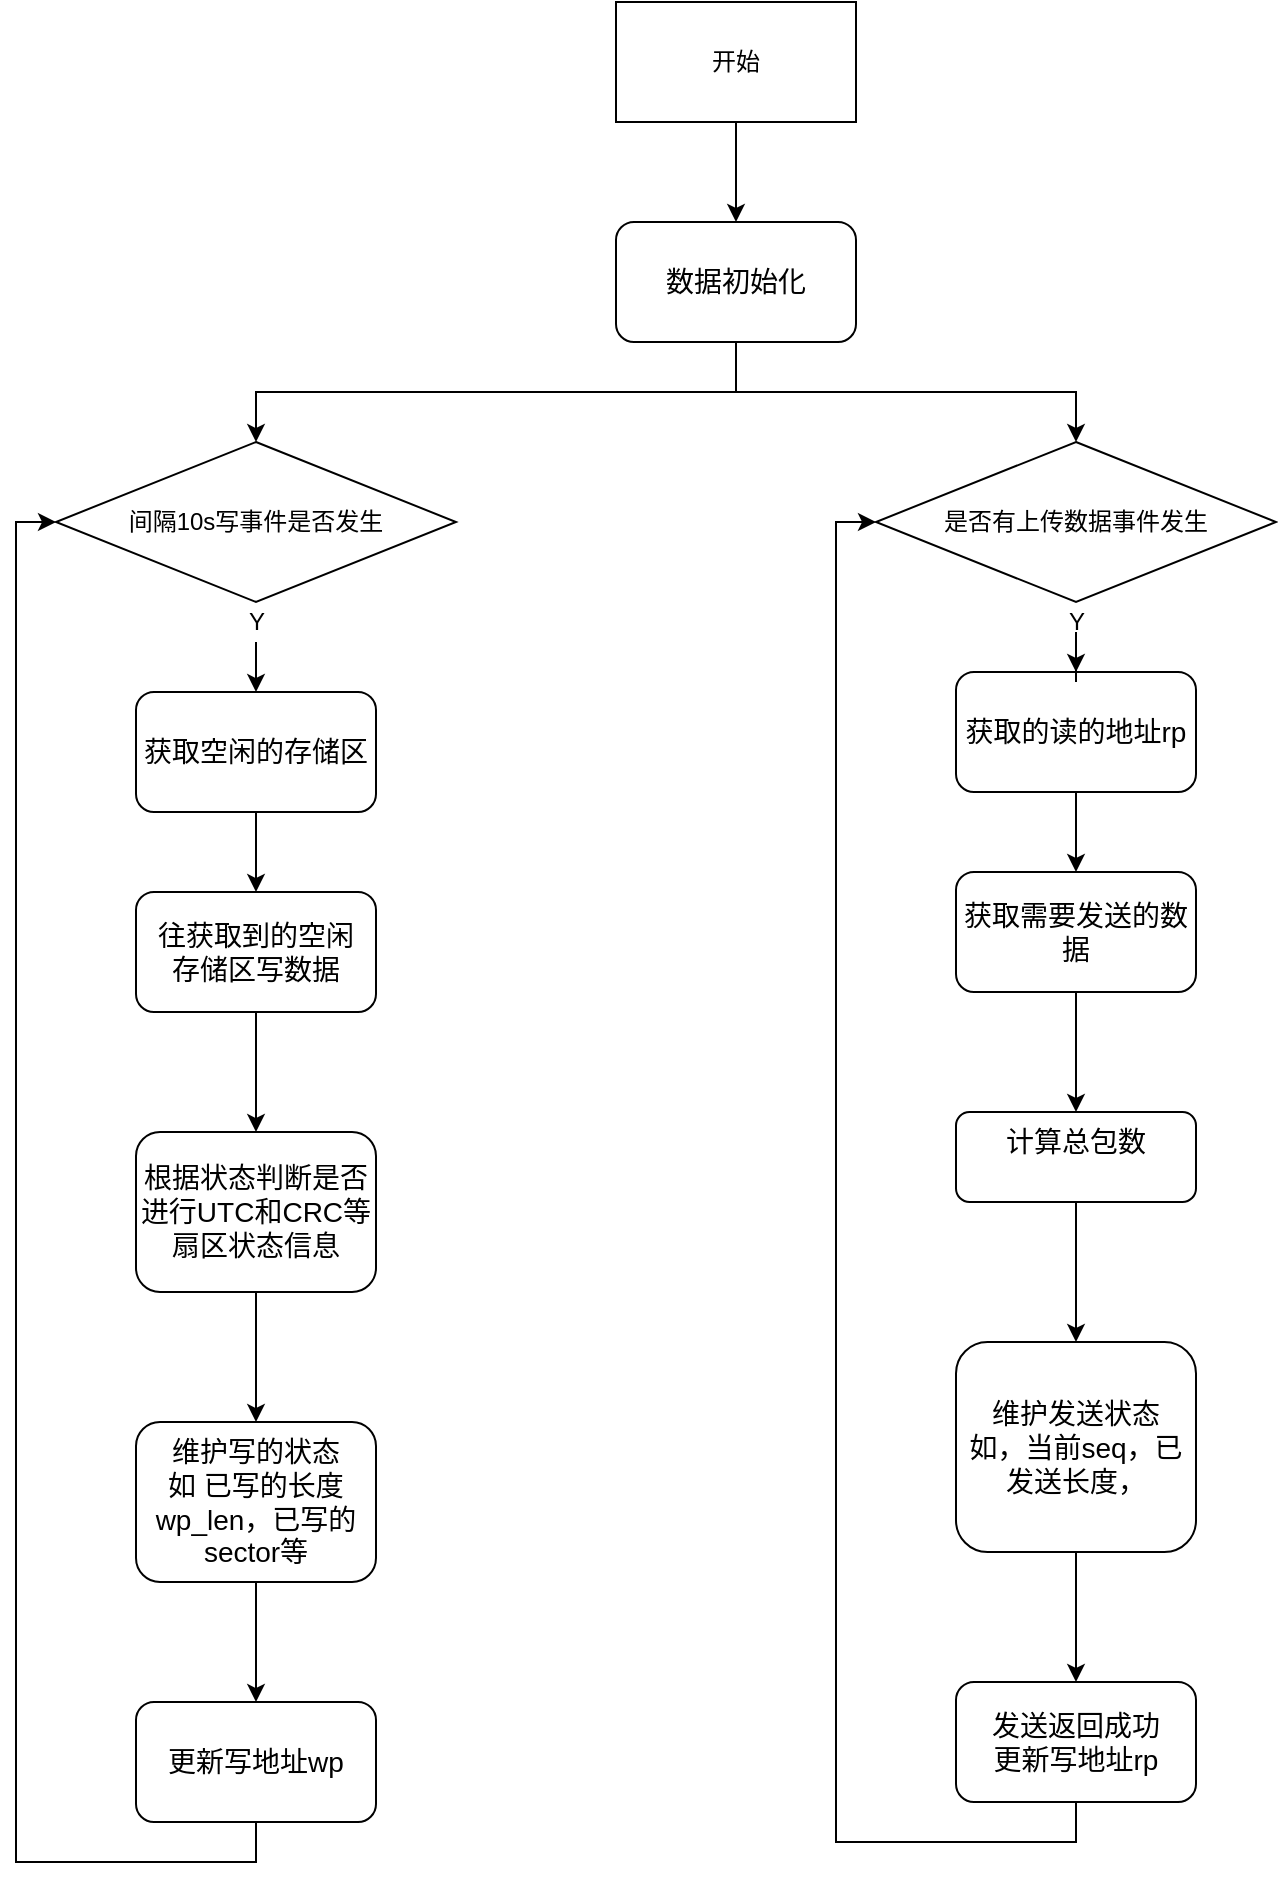 <mxfile version="14.1.8" type="github">
  <diagram id="Yshll1KeJVqe1WhWziSk" name="Page-1">
    <mxGraphModel dx="917" dy="920" grid="1" gridSize="10" guides="1" tooltips="1" connect="1" arrows="1" fold="1" page="1" pageScale="1" pageWidth="827" pageHeight="1169" math="0" shadow="0">
      <root>
        <mxCell id="0" />
        <mxCell id="1" parent="0" />
        <mxCell id="Qh0jjnEe6WZRLldCU-LE-3" style="edgeStyle=orthogonalEdgeStyle;rounded=0;orthogonalLoop=1;jettySize=auto;html=1;exitX=0.5;exitY=1;exitDx=0;exitDy=0;entryX=0.5;entryY=0;entryDx=0;entryDy=0;" parent="1" source="3u4fdiKWrIFw9B-NbYQv-1" target="Qh0jjnEe6WZRLldCU-LE-1" edge="1">
          <mxGeometry relative="1" as="geometry" />
        </mxCell>
        <mxCell id="3u4fdiKWrIFw9B-NbYQv-1" value="&lt;font style=&quot;font-size: 14px&quot;&gt;获取空闲的存储区&lt;/font&gt;" style="rounded=1;whiteSpace=wrap;html=1;" parent="1" vertex="1">
          <mxGeometry x="140" y="375" width="120" height="60" as="geometry" />
        </mxCell>
        <mxCell id="Qh0jjnEe6WZRLldCU-LE-4" style="edgeStyle=orthogonalEdgeStyle;rounded=0;orthogonalLoop=1;jettySize=auto;html=1;exitX=0.5;exitY=1;exitDx=0;exitDy=0;entryX=0.5;entryY=0;entryDx=0;entryDy=0;" parent="1" source="Qh0jjnEe6WZRLldCU-LE-1" target="Qh0jjnEe6WZRLldCU-LE-2" edge="1">
          <mxGeometry relative="1" as="geometry" />
        </mxCell>
        <mxCell id="Qh0jjnEe6WZRLldCU-LE-1" value="&lt;span style=&quot;font-size: 14px&quot;&gt;往获取到的空闲&lt;br&gt;存储区写数据&lt;br&gt;&lt;/span&gt;" style="rounded=1;whiteSpace=wrap;html=1;" parent="1" vertex="1">
          <mxGeometry x="140" y="475" width="120" height="60" as="geometry" />
        </mxCell>
        <mxCell id="Qh0jjnEe6WZRLldCU-LE-6" value="" style="edgeStyle=orthogonalEdgeStyle;rounded=0;orthogonalLoop=1;jettySize=auto;html=1;entryX=0.5;entryY=0;entryDx=0;entryDy=0;" parent="1" source="Qh0jjnEe6WZRLldCU-LE-2" target="kgv-w4sO0Tsve0FI88D6-35" edge="1">
          <mxGeometry relative="1" as="geometry">
            <mxPoint y="810" as="targetPoint" />
          </mxGeometry>
        </mxCell>
        <mxCell id="Qh0jjnEe6WZRLldCU-LE-2" value="&lt;span style=&quot;font-size: 14px&quot;&gt;根据状态判断是否进行UTC和CRC等扇区状态信息&lt;/span&gt;" style="rounded=1;whiteSpace=wrap;html=1;" parent="1" vertex="1">
          <mxGeometry x="140" y="595" width="120" height="80" as="geometry" />
        </mxCell>
        <mxCell id="kgv-w4sO0Tsve0FI88D6-8" style="edgeStyle=orthogonalEdgeStyle;rounded=0;orthogonalLoop=1;jettySize=auto;html=1;exitX=0.5;exitY=1;exitDx=0;exitDy=0;entryX=0;entryY=0.5;entryDx=0;entryDy=0;" edge="1" parent="1" source="Qh0jjnEe6WZRLldCU-LE-5" target="kgv-w4sO0Tsve0FI88D6-4">
          <mxGeometry relative="1" as="geometry" />
        </mxCell>
        <mxCell id="Qh0jjnEe6WZRLldCU-LE-5" value="&lt;font style=&quot;font-size: 14px&quot;&gt;更新写地址wp&lt;/font&gt;" style="rounded=1;whiteSpace=wrap;html=1;" parent="1" vertex="1">
          <mxGeometry x="140" y="880" width="120" height="60" as="geometry" />
        </mxCell>
        <mxCell id="kgv-w4sO0Tsve0FI88D6-3" style="edgeStyle=orthogonalEdgeStyle;rounded=0;orthogonalLoop=1;jettySize=auto;html=1;exitX=0.5;exitY=1;exitDx=0;exitDy=0;entryX=0.5;entryY=0;entryDx=0;entryDy=0;" edge="1" parent="1" source="kgv-w4sO0Tsve0FI88D6-1" target="kgv-w4sO0Tsve0FI88D6-2">
          <mxGeometry relative="1" as="geometry" />
        </mxCell>
        <mxCell id="kgv-w4sO0Tsve0FI88D6-1" value="开始" style="rounded=0;whiteSpace=wrap;html=1;" vertex="1" parent="1">
          <mxGeometry x="380" y="30" width="120" height="60" as="geometry" />
        </mxCell>
        <mxCell id="kgv-w4sO0Tsve0FI88D6-9" style="edgeStyle=orthogonalEdgeStyle;rounded=0;orthogonalLoop=1;jettySize=auto;html=1;exitX=0.5;exitY=1;exitDx=0;exitDy=0;entryX=0.5;entryY=0;entryDx=0;entryDy=0;" edge="1" parent="1" source="kgv-w4sO0Tsve0FI88D6-2" target="kgv-w4sO0Tsve0FI88D6-4">
          <mxGeometry relative="1" as="geometry" />
        </mxCell>
        <mxCell id="kgv-w4sO0Tsve0FI88D6-32" style="edgeStyle=orthogonalEdgeStyle;rounded=0;orthogonalLoop=1;jettySize=auto;html=1;exitX=0.5;exitY=1;exitDx=0;exitDy=0;entryX=0.5;entryY=0;entryDx=0;entryDy=0;" edge="1" parent="1" source="kgv-w4sO0Tsve0FI88D6-2" target="kgv-w4sO0Tsve0FI88D6-29">
          <mxGeometry relative="1" as="geometry" />
        </mxCell>
        <mxCell id="kgv-w4sO0Tsve0FI88D6-2" value="&lt;font style=&quot;font-size: 14px&quot;&gt;数据初始化&lt;/font&gt;" style="rounded=1;whiteSpace=wrap;html=1;" vertex="1" parent="1">
          <mxGeometry x="380" y="140" width="120" height="60" as="geometry" />
        </mxCell>
        <mxCell id="kgv-w4sO0Tsve0FI88D6-5" style="edgeStyle=orthogonalEdgeStyle;rounded=0;orthogonalLoop=1;jettySize=auto;html=1;exitX=0.5;exitY=1;exitDx=0;exitDy=0;" edge="1" parent="1" source="kgv-w4sO0Tsve0FI88D6-6" target="3u4fdiKWrIFw9B-NbYQv-1">
          <mxGeometry relative="1" as="geometry" />
        </mxCell>
        <mxCell id="kgv-w4sO0Tsve0FI88D6-4" value="间隔10s写事件是否发生" style="rhombus;whiteSpace=wrap;html=1;" vertex="1" parent="1">
          <mxGeometry x="100" y="250" width="200" height="80" as="geometry" />
        </mxCell>
        <mxCell id="kgv-w4sO0Tsve0FI88D6-6" value="Y" style="text;html=1;resizable=0;autosize=1;align=center;verticalAlign=middle;points=[];fillColor=none;strokeColor=none;rounded=0;" vertex="1" parent="1">
          <mxGeometry x="190" y="330" width="20" height="20" as="geometry" />
        </mxCell>
        <mxCell id="kgv-w4sO0Tsve0FI88D6-7" style="edgeStyle=orthogonalEdgeStyle;rounded=0;orthogonalLoop=1;jettySize=auto;html=1;exitX=0.5;exitY=1;exitDx=0;exitDy=0;" edge="1" parent="1" source="kgv-w4sO0Tsve0FI88D6-4" target="kgv-w4sO0Tsve0FI88D6-6">
          <mxGeometry relative="1" as="geometry">
            <mxPoint x="200" y="330" as="sourcePoint" />
            <mxPoint x="200" y="375" as="targetPoint" />
            <Array as="points">
              <mxPoint x="200" y="340" />
              <mxPoint x="200" y="340" />
            </Array>
          </mxGeometry>
        </mxCell>
        <mxCell id="kgv-w4sO0Tsve0FI88D6-20" style="edgeStyle=orthogonalEdgeStyle;rounded=0;orthogonalLoop=1;jettySize=auto;html=1;exitX=0.5;exitY=1;exitDx=0;exitDy=0;entryX=0.5;entryY=0;entryDx=0;entryDy=0;" edge="1" parent="1" source="kgv-w4sO0Tsve0FI88D6-21" target="kgv-w4sO0Tsve0FI88D6-23">
          <mxGeometry relative="1" as="geometry" />
        </mxCell>
        <mxCell id="kgv-w4sO0Tsve0FI88D6-21" value="&lt;font style=&quot;font-size: 14px&quot;&gt;获取的读的地址rp&lt;/font&gt;" style="rounded=1;whiteSpace=wrap;html=1;" vertex="1" parent="1">
          <mxGeometry x="550" y="365" width="120" height="60" as="geometry" />
        </mxCell>
        <mxCell id="kgv-w4sO0Tsve0FI88D6-22" style="edgeStyle=orthogonalEdgeStyle;rounded=0;orthogonalLoop=1;jettySize=auto;html=1;exitX=0.5;exitY=1;exitDx=0;exitDy=0;entryX=0.5;entryY=0;entryDx=0;entryDy=0;" edge="1" parent="1" source="kgv-w4sO0Tsve0FI88D6-23" target="kgv-w4sO0Tsve0FI88D6-25">
          <mxGeometry relative="1" as="geometry" />
        </mxCell>
        <mxCell id="kgv-w4sO0Tsve0FI88D6-23" value="&lt;span style=&quot;font-size: 14px&quot;&gt;获取需要发送的数据&lt;br&gt;&lt;/span&gt;" style="rounded=1;whiteSpace=wrap;html=1;" vertex="1" parent="1">
          <mxGeometry x="550" y="465" width="120" height="60" as="geometry" />
        </mxCell>
        <mxCell id="kgv-w4sO0Tsve0FI88D6-24" value="" style="edgeStyle=orthogonalEdgeStyle;rounded=0;orthogonalLoop=1;jettySize=auto;html=1;entryX=0.5;entryY=0;entryDx=0;entryDy=0;" edge="1" parent="1" source="kgv-w4sO0Tsve0FI88D6-25" target="kgv-w4sO0Tsve0FI88D6-33">
          <mxGeometry relative="1" as="geometry" />
        </mxCell>
        <mxCell id="kgv-w4sO0Tsve0FI88D6-25" value="&lt;span style=&quot;font-size: 14px&quot;&gt;计算总包数&lt;br&gt;&lt;br&gt;&lt;/span&gt;" style="rounded=1;whiteSpace=wrap;html=1;" vertex="1" parent="1">
          <mxGeometry x="550" y="585" width="120" height="45" as="geometry" />
        </mxCell>
        <mxCell id="kgv-w4sO0Tsve0FI88D6-26" style="edgeStyle=orthogonalEdgeStyle;rounded=0;orthogonalLoop=1;jettySize=auto;html=1;exitX=0.5;exitY=1;exitDx=0;exitDy=0;entryX=0;entryY=0.5;entryDx=0;entryDy=0;" edge="1" parent="1" source="kgv-w4sO0Tsve0FI88D6-27" target="kgv-w4sO0Tsve0FI88D6-29">
          <mxGeometry relative="1" as="geometry" />
        </mxCell>
        <mxCell id="kgv-w4sO0Tsve0FI88D6-27" value="&lt;font style=&quot;font-size: 14px&quot;&gt;发送返回成功&lt;br&gt;更新写地址rp&lt;/font&gt;" style="rounded=1;whiteSpace=wrap;html=1;" vertex="1" parent="1">
          <mxGeometry x="550" y="870" width="120" height="60" as="geometry" />
        </mxCell>
        <mxCell id="kgv-w4sO0Tsve0FI88D6-28" style="edgeStyle=orthogonalEdgeStyle;rounded=0;orthogonalLoop=1;jettySize=auto;html=1;exitX=0.5;exitY=1;exitDx=0;exitDy=0;" edge="1" parent="1" source="kgv-w4sO0Tsve0FI88D6-30" target="kgv-w4sO0Tsve0FI88D6-21">
          <mxGeometry relative="1" as="geometry" />
        </mxCell>
        <mxCell id="kgv-w4sO0Tsve0FI88D6-29" value="是否有上传数据事件发生" style="rhombus;whiteSpace=wrap;html=1;" vertex="1" parent="1">
          <mxGeometry x="510" y="250" width="200" height="80" as="geometry" />
        </mxCell>
        <mxCell id="kgv-w4sO0Tsve0FI88D6-30" value="Y" style="text;html=1;resizable=0;autosize=1;align=center;verticalAlign=middle;points=[];fillColor=none;strokeColor=none;rounded=0;" vertex="1" parent="1">
          <mxGeometry x="600" y="330" width="20" height="20" as="geometry" />
        </mxCell>
        <mxCell id="kgv-w4sO0Tsve0FI88D6-31" style="edgeStyle=orthogonalEdgeStyle;rounded=0;orthogonalLoop=1;jettySize=auto;html=1;exitX=0.5;exitY=1;exitDx=0;exitDy=0;" edge="1" parent="1" source="kgv-w4sO0Tsve0FI88D6-29" target="kgv-w4sO0Tsve0FI88D6-30">
          <mxGeometry relative="1" as="geometry">
            <mxPoint x="610" y="320" as="sourcePoint" />
            <mxPoint x="610" y="365" as="targetPoint" />
            <Array as="points">
              <mxPoint x="610" y="330" />
              <mxPoint x="610" y="330" />
            </Array>
          </mxGeometry>
        </mxCell>
        <mxCell id="kgv-w4sO0Tsve0FI88D6-34" style="edgeStyle=orthogonalEdgeStyle;rounded=0;orthogonalLoop=1;jettySize=auto;html=1;exitX=0.5;exitY=1;exitDx=0;exitDy=0;entryX=0.5;entryY=0;entryDx=0;entryDy=0;" edge="1" parent="1" source="kgv-w4sO0Tsve0FI88D6-33" target="kgv-w4sO0Tsve0FI88D6-27">
          <mxGeometry relative="1" as="geometry" />
        </mxCell>
        <mxCell id="kgv-w4sO0Tsve0FI88D6-33" value="&lt;span style=&quot;font-size: 14px&quot;&gt;维护发送状态&lt;br&gt;如，当前seq，已发送长度，&lt;br&gt;&lt;/span&gt;" style="rounded=1;whiteSpace=wrap;html=1;" vertex="1" parent="1">
          <mxGeometry x="550" y="700" width="120" height="105" as="geometry" />
        </mxCell>
        <mxCell id="kgv-w4sO0Tsve0FI88D6-36" style="edgeStyle=orthogonalEdgeStyle;rounded=0;orthogonalLoop=1;jettySize=auto;html=1;exitX=0.5;exitY=1;exitDx=0;exitDy=0;" edge="1" parent="1" source="kgv-w4sO0Tsve0FI88D6-35" target="Qh0jjnEe6WZRLldCU-LE-5">
          <mxGeometry relative="1" as="geometry" />
        </mxCell>
        <mxCell id="kgv-w4sO0Tsve0FI88D6-35" value="&lt;span style=&quot;font-size: 14px&quot;&gt;维护写的状态&lt;br&gt;如 已写的长度wp_len，已写的sector等&lt;br&gt;&lt;/span&gt;" style="rounded=1;whiteSpace=wrap;html=1;" vertex="1" parent="1">
          <mxGeometry x="140" y="740" width="120" height="80" as="geometry" />
        </mxCell>
      </root>
    </mxGraphModel>
  </diagram>
</mxfile>
